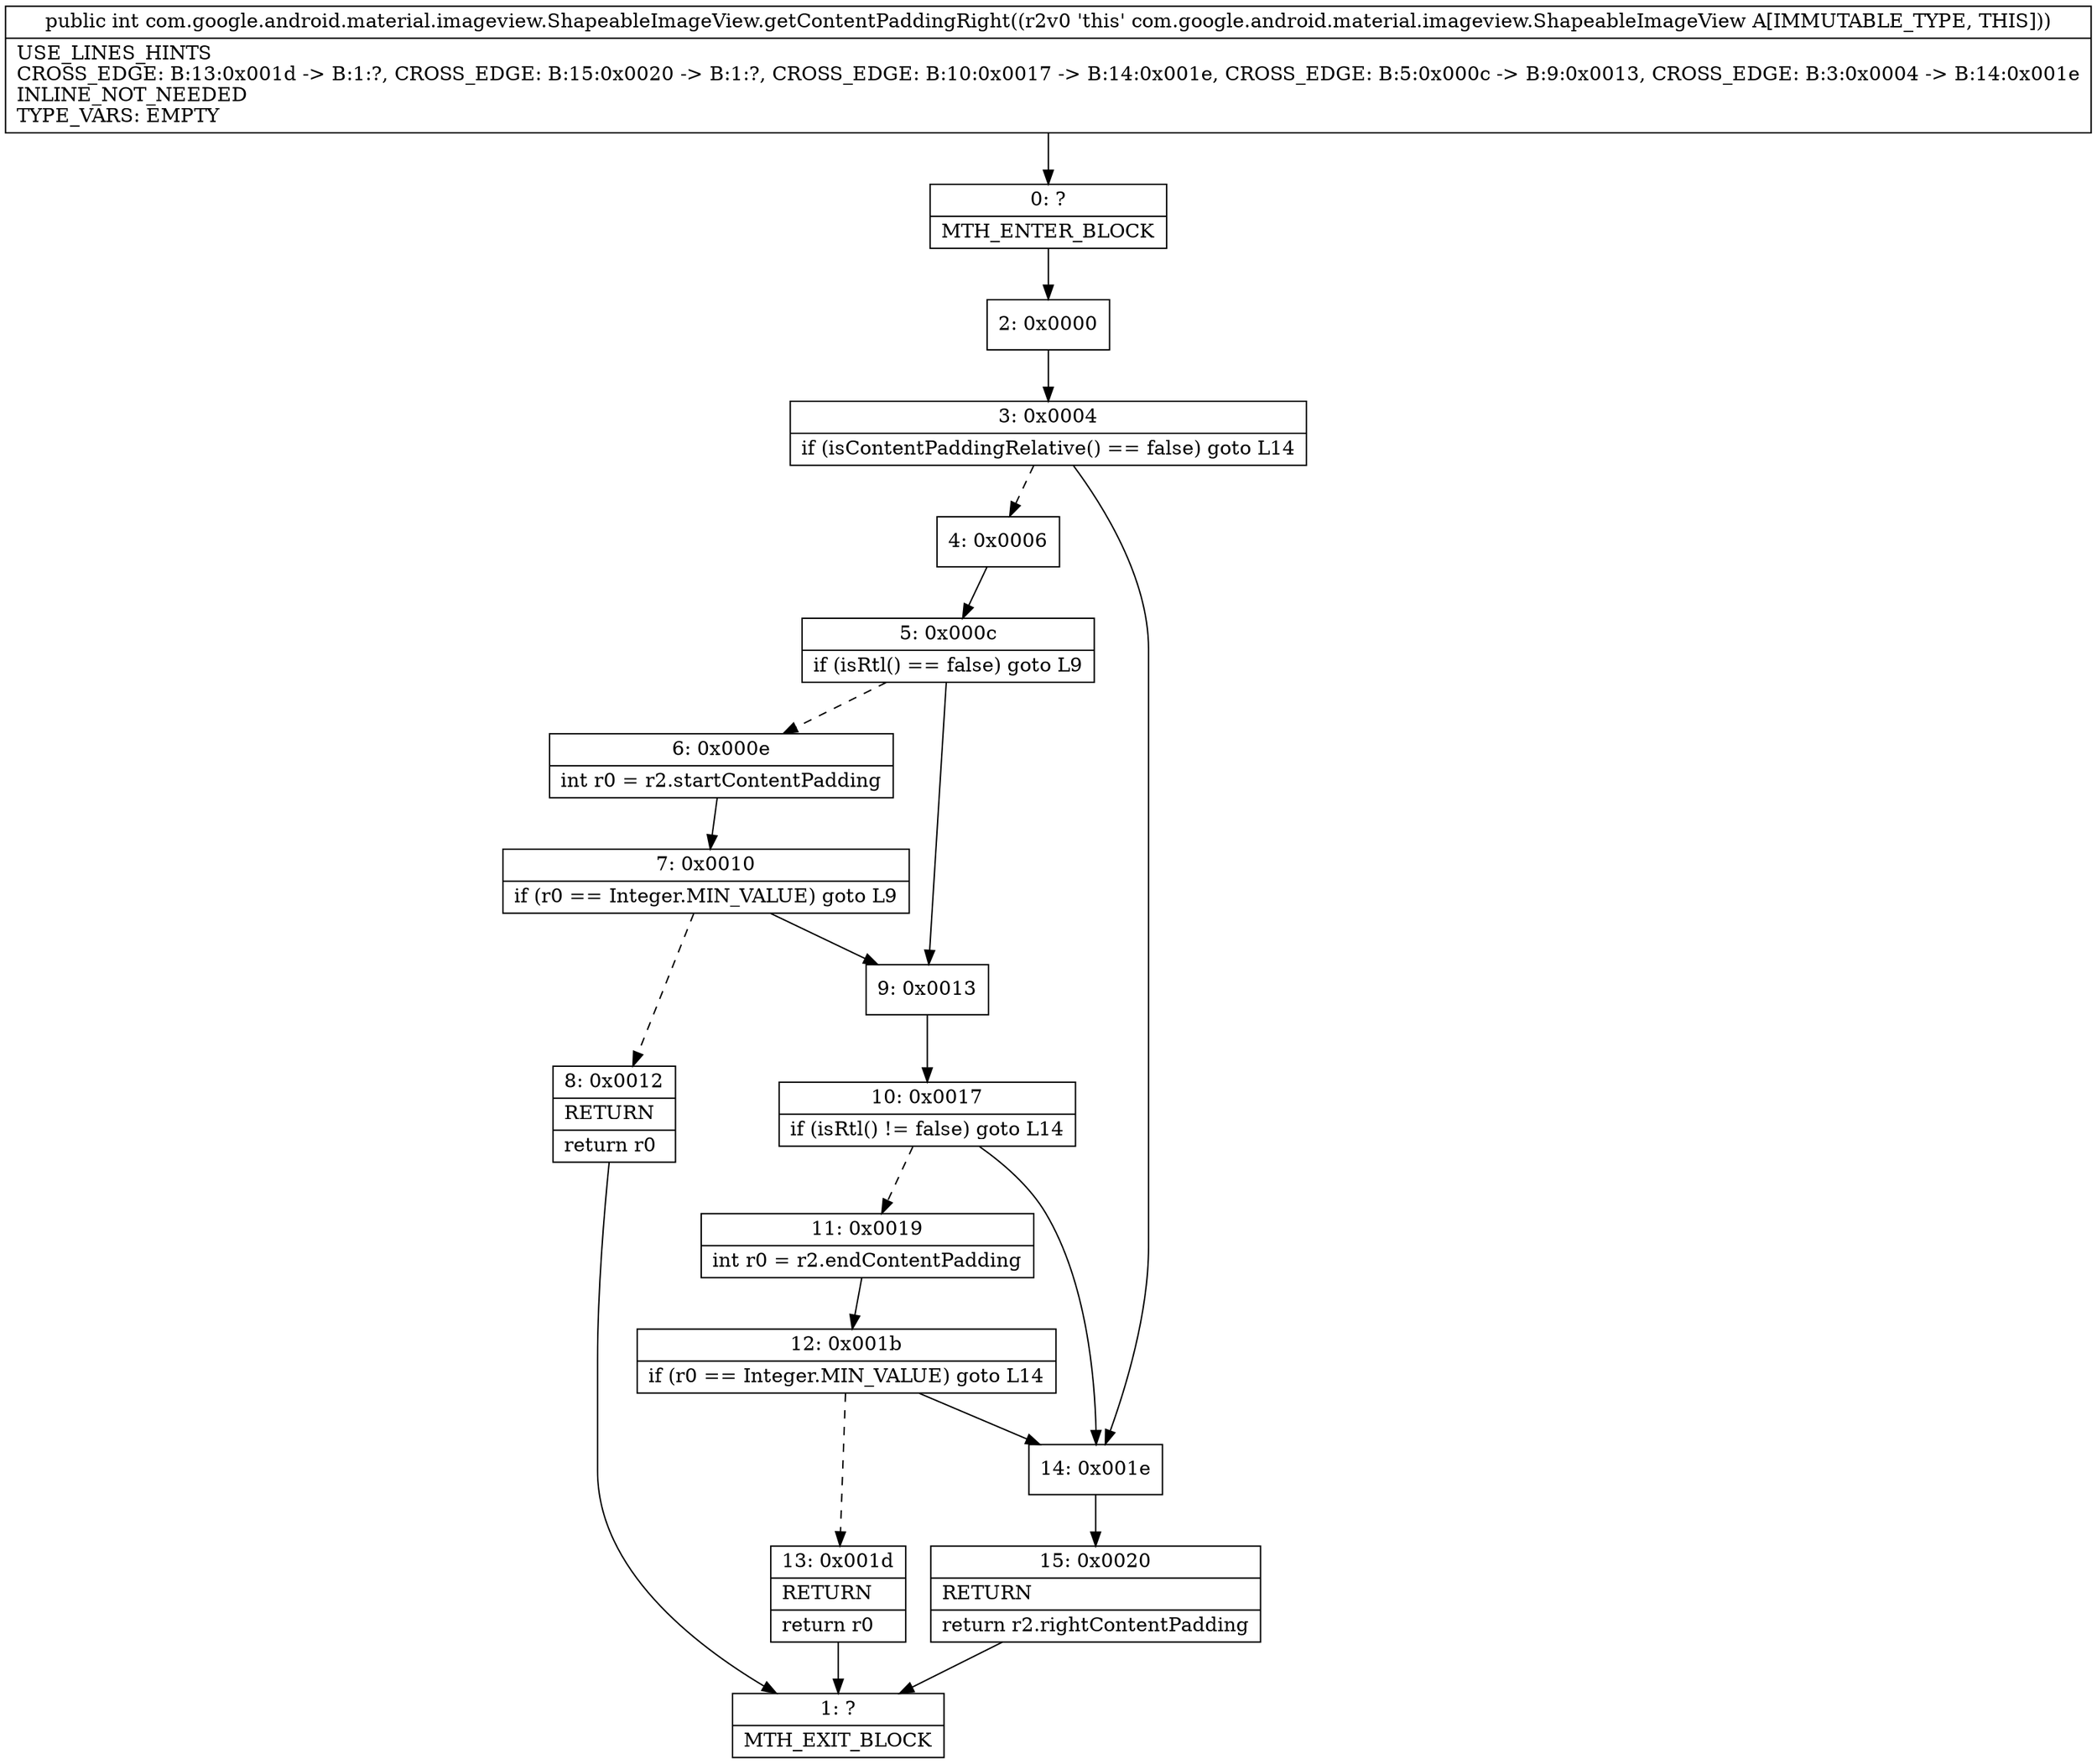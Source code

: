 digraph "CFG forcom.google.android.material.imageview.ShapeableImageView.getContentPaddingRight()I" {
Node_0 [shape=record,label="{0\:\ ?|MTH_ENTER_BLOCK\l}"];
Node_2 [shape=record,label="{2\:\ 0x0000}"];
Node_3 [shape=record,label="{3\:\ 0x0004|if (isContentPaddingRelative() == false) goto L14\l}"];
Node_4 [shape=record,label="{4\:\ 0x0006}"];
Node_5 [shape=record,label="{5\:\ 0x000c|if (isRtl() == false) goto L9\l}"];
Node_6 [shape=record,label="{6\:\ 0x000e|int r0 = r2.startContentPadding\l}"];
Node_7 [shape=record,label="{7\:\ 0x0010|if (r0 == Integer.MIN_VALUE) goto L9\l}"];
Node_8 [shape=record,label="{8\:\ 0x0012|RETURN\l|return r0\l}"];
Node_1 [shape=record,label="{1\:\ ?|MTH_EXIT_BLOCK\l}"];
Node_9 [shape=record,label="{9\:\ 0x0013}"];
Node_10 [shape=record,label="{10\:\ 0x0017|if (isRtl() != false) goto L14\l}"];
Node_11 [shape=record,label="{11\:\ 0x0019|int r0 = r2.endContentPadding\l}"];
Node_12 [shape=record,label="{12\:\ 0x001b|if (r0 == Integer.MIN_VALUE) goto L14\l}"];
Node_13 [shape=record,label="{13\:\ 0x001d|RETURN\l|return r0\l}"];
Node_14 [shape=record,label="{14\:\ 0x001e}"];
Node_15 [shape=record,label="{15\:\ 0x0020|RETURN\l|return r2.rightContentPadding\l}"];
MethodNode[shape=record,label="{public int com.google.android.material.imageview.ShapeableImageView.getContentPaddingRight((r2v0 'this' com.google.android.material.imageview.ShapeableImageView A[IMMUTABLE_TYPE, THIS]))  | USE_LINES_HINTS\lCROSS_EDGE: B:13:0x001d \-\> B:1:?, CROSS_EDGE: B:15:0x0020 \-\> B:1:?, CROSS_EDGE: B:10:0x0017 \-\> B:14:0x001e, CROSS_EDGE: B:5:0x000c \-\> B:9:0x0013, CROSS_EDGE: B:3:0x0004 \-\> B:14:0x001e\lINLINE_NOT_NEEDED\lTYPE_VARS: EMPTY\l}"];
MethodNode -> Node_0;Node_0 -> Node_2;
Node_2 -> Node_3;
Node_3 -> Node_4[style=dashed];
Node_3 -> Node_14;
Node_4 -> Node_5;
Node_5 -> Node_6[style=dashed];
Node_5 -> Node_9;
Node_6 -> Node_7;
Node_7 -> Node_8[style=dashed];
Node_7 -> Node_9;
Node_8 -> Node_1;
Node_9 -> Node_10;
Node_10 -> Node_11[style=dashed];
Node_10 -> Node_14;
Node_11 -> Node_12;
Node_12 -> Node_13[style=dashed];
Node_12 -> Node_14;
Node_13 -> Node_1;
Node_14 -> Node_15;
Node_15 -> Node_1;
}

